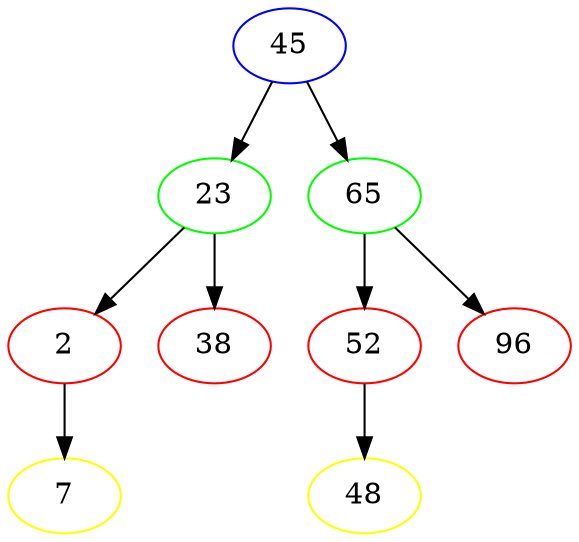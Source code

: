digraph arbol{
  45[color=blue]
  23[color=green]
  65[color=green]
  2[color=red]
  38[color=red]
  52[color=red]
  96[color=red]
  7[color=yellow]
  48[color=yellow]
  
  45 -> 23
  45 -> 65
  23 -> 2
  23 -> 38
  2 -> 7
  65 -> 52
  52 ->48
  65 -> 96
  }